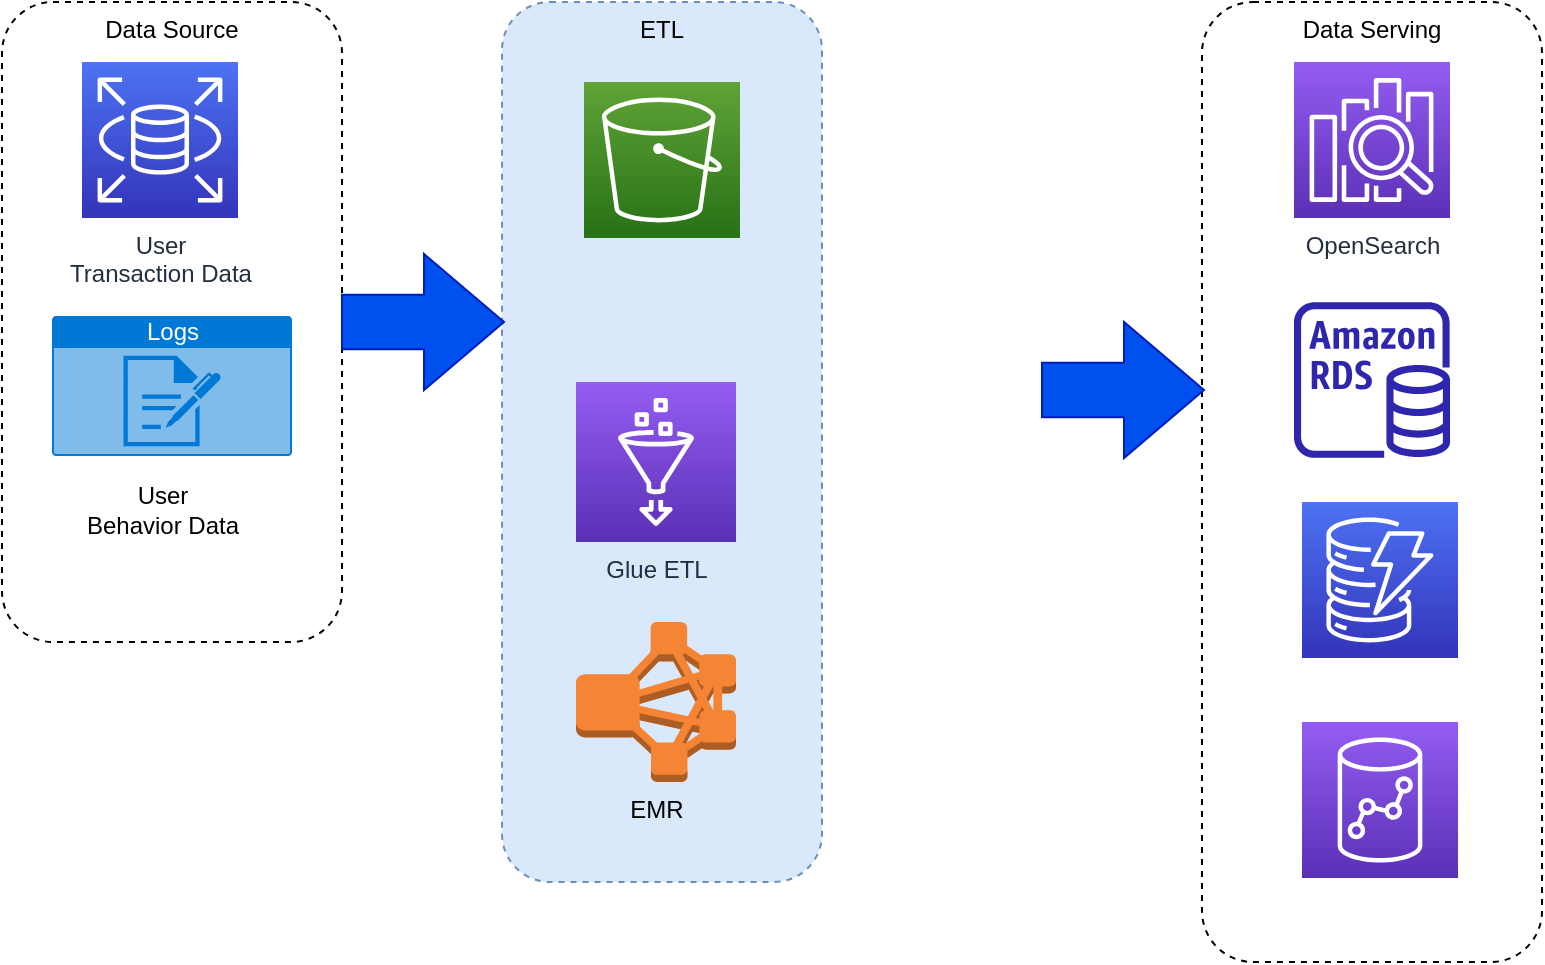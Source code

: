 <mxfile version="18.0.4" type="github">
  <diagram id="h9KlESZkeM_KyA5GVye0" name="Page-1">
    <mxGraphModel dx="1042" dy="564" grid="1" gridSize="10" guides="1" tooltips="1" connect="1" arrows="1" fold="1" page="1" pageScale="1" pageWidth="827" pageHeight="1169" math="0" shadow="0">
      <root>
        <mxCell id="0" />
        <mxCell id="1" parent="0" />
        <mxCell id="1boKg9RYA_tMOTUMseEs-1" value="Data Source" style="rounded=1;whiteSpace=wrap;html=1;dashed=1;verticalAlign=top;" parent="1" vertex="1">
          <mxGeometry x="30" y="60" width="170" height="320" as="geometry" />
        </mxCell>
        <mxCell id="1boKg9RYA_tMOTUMseEs-2" value="ETL" style="rounded=1;whiteSpace=wrap;html=1;dashed=1;verticalAlign=top;fillColor=#dae8fc;strokeColor=#6c8ebf;" parent="1" vertex="1">
          <mxGeometry x="280" y="60" width="160" height="440" as="geometry" />
        </mxCell>
        <mxCell id="1boKg9RYA_tMOTUMseEs-3" value="Data Serving" style="rounded=1;whiteSpace=wrap;html=1;dashed=1;verticalAlign=top;" parent="1" vertex="1">
          <mxGeometry x="630" y="60" width="170" height="480" as="geometry" />
        </mxCell>
        <mxCell id="gOYE-lqTsTMVQ3_55Tvr-1" value="User &lt;br&gt;Transaction Data" style="sketch=0;points=[[0,0,0],[0.25,0,0],[0.5,0,0],[0.75,0,0],[1,0,0],[0,1,0],[0.25,1,0],[0.5,1,0],[0.75,1,0],[1,1,0],[0,0.25,0],[0,0.5,0],[0,0.75,0],[1,0.25,0],[1,0.5,0],[1,0.75,0]];outlineConnect=0;fontColor=#232F3E;gradientColor=#4D72F3;gradientDirection=north;fillColor=#3334B9;strokeColor=#ffffff;dashed=0;verticalLabelPosition=bottom;verticalAlign=top;align=center;html=1;fontSize=12;fontStyle=0;aspect=fixed;shape=mxgraph.aws4.resourceIcon;resIcon=mxgraph.aws4.rds;" parent="1" vertex="1">
          <mxGeometry x="70" y="90" width="78" height="78" as="geometry" />
        </mxCell>
        <mxCell id="gOYE-lqTsTMVQ3_55Tvr-2" value="Logs" style="html=1;strokeColor=none;fillColor=#0079D6;labelPosition=center;verticalLabelPosition=middle;verticalAlign=top;align=center;fontSize=12;outlineConnect=0;spacingTop=-6;fontColor=#FFFFFF;sketch=0;shape=mxgraph.sitemap.log;dashed=1;" parent="1" vertex="1">
          <mxGeometry x="55" y="217" width="120" height="70" as="geometry" />
        </mxCell>
        <mxCell id="gOYE-lqTsTMVQ3_55Tvr-7" value="Glue ETL" style="sketch=0;points=[[0,0,0],[0.25,0,0],[0.5,0,0],[0.75,0,0],[1,0,0],[0,1,0],[0.25,1,0],[0.5,1,0],[0.75,1,0],[1,1,0],[0,0.25,0],[0,0.5,0],[0,0.75,0],[1,0.25,0],[1,0.5,0],[1,0.75,0]];outlineConnect=0;fontColor=#232F3E;gradientColor=#945DF2;gradientDirection=north;fillColor=#5A30B5;strokeColor=#ffffff;dashed=0;verticalLabelPosition=bottom;verticalAlign=top;align=center;html=1;fontSize=12;fontStyle=0;aspect=fixed;shape=mxgraph.aws4.resourceIcon;resIcon=mxgraph.aws4.glue;" parent="1" vertex="1">
          <mxGeometry x="317" y="250" width="80" height="80" as="geometry" />
        </mxCell>
        <mxCell id="gOYE-lqTsTMVQ3_55Tvr-10" value="EMR" style="outlineConnect=0;dashed=0;verticalLabelPosition=bottom;verticalAlign=top;align=center;html=1;shape=mxgraph.aws3.emr_cluster;fillColor=#F58534;gradientColor=none;" parent="1" vertex="1">
          <mxGeometry x="317" y="370" width="80" height="80" as="geometry" />
        </mxCell>
        <mxCell id="gOYE-lqTsTMVQ3_55Tvr-20" value="OpenSearch" style="sketch=0;points=[[0,0,0],[0.25,0,0],[0.5,0,0],[0.75,0,0],[1,0,0],[0,1,0],[0.25,1,0],[0.5,1,0],[0.75,1,0],[1,1,0],[0,0.25,0],[0,0.5,0],[0,0.75,0],[1,0.25,0],[1,0.5,0],[1,0.75,0]];outlineConnect=0;fontColor=#232F3E;gradientColor=#945DF2;gradientDirection=north;fillColor=#5A30B5;strokeColor=#ffffff;dashed=0;verticalLabelPosition=bottom;verticalAlign=top;align=center;html=1;fontSize=12;fontStyle=0;aspect=fixed;shape=mxgraph.aws4.resourceIcon;resIcon=mxgraph.aws4.elasticsearch_service;" parent="1" vertex="1">
          <mxGeometry x="676" y="90" width="78" height="78" as="geometry" />
        </mxCell>
        <mxCell id="gOYE-lqTsTMVQ3_55Tvr-21" value="" style="sketch=0;outlineConnect=0;fontColor=#232F3E;gradientColor=none;fillColor=#2E27AD;strokeColor=none;dashed=0;verticalLabelPosition=bottom;verticalAlign=top;align=center;html=1;fontSize=12;fontStyle=0;aspect=fixed;pointerEvents=1;shape=mxgraph.aws4.rds_instance;" parent="1" vertex="1">
          <mxGeometry x="676" y="210" width="78" height="78" as="geometry" />
        </mxCell>
        <mxCell id="gOYE-lqTsTMVQ3_55Tvr-22" value="" style="sketch=0;points=[[0,0,0],[0.25,0,0],[0.5,0,0],[0.75,0,0],[1,0,0],[0,1,0],[0.25,1,0],[0.5,1,0],[0.75,1,0],[1,1,0],[0,0.25,0],[0,0.5,0],[0,0.75,0],[1,0.25,0],[1,0.5,0],[1,0.75,0]];outlineConnect=0;fontColor=#232F3E;gradientColor=#4D72F3;gradientDirection=north;fillColor=#3334B9;strokeColor=#ffffff;dashed=0;verticalLabelPosition=bottom;verticalAlign=top;align=center;html=1;fontSize=12;fontStyle=0;aspect=fixed;shape=mxgraph.aws4.resourceIcon;resIcon=mxgraph.aws4.dynamodb;" parent="1" vertex="1">
          <mxGeometry x="680" y="310" width="78" height="78" as="geometry" />
        </mxCell>
        <mxCell id="gOYE-lqTsTMVQ3_55Tvr-23" value="" style="sketch=0;points=[[0,0,0],[0.25,0,0],[0.5,0,0],[0.75,0,0],[1,0,0],[0,1,0],[0.25,1,0],[0.5,1,0],[0.75,1,0],[1,1,0],[0,0.25,0],[0,0.5,0],[0,0.75,0],[1,0.25,0],[1,0.5,0],[1,0.75,0]];outlineConnect=0;fontColor=#232F3E;gradientColor=#945DF2;gradientDirection=north;fillColor=#5A30B5;strokeColor=#ffffff;dashed=0;verticalLabelPosition=bottom;verticalAlign=top;align=center;html=1;fontSize=12;fontStyle=0;aspect=fixed;shape=mxgraph.aws4.resourceIcon;resIcon=mxgraph.aws4.redshift;" parent="1" vertex="1">
          <mxGeometry x="680" y="420" width="78" height="78" as="geometry" />
        </mxCell>
        <mxCell id="gOYE-lqTsTMVQ3_55Tvr-24" value="" style="html=1;shadow=0;dashed=0;align=center;verticalAlign=middle;shape=mxgraph.arrows2.arrow;dy=0.6;dx=40;notch=0;fillColor=#0050ef;fontColor=#ffffff;strokeColor=#001DBC;" parent="1" vertex="1">
          <mxGeometry x="200" y="186" width="81" height="68" as="geometry" />
        </mxCell>
        <mxCell id="gOYE-lqTsTMVQ3_55Tvr-25" value="" style="html=1;shadow=0;dashed=0;align=center;verticalAlign=middle;shape=mxgraph.arrows2.arrow;dy=0.6;dx=40;notch=0;fillColor=#0050ef;fontColor=#ffffff;strokeColor=#001DBC;" parent="1" vertex="1">
          <mxGeometry x="550" y="220" width="81" height="68" as="geometry" />
        </mxCell>
        <mxCell id="EnIovy4CqQwhNQJP5zCk-3" value="User &lt;br&gt;Behavior Data" style="text;html=1;strokeColor=none;fillColor=none;align=center;verticalAlign=middle;whiteSpace=wrap;rounded=0;" parent="1" vertex="1">
          <mxGeometry x="70" y="297" width="81" height="33" as="geometry" />
        </mxCell>
        <mxCell id="rSVPgOdjpToEEBaKorgR-1" value="" style="sketch=0;points=[[0,0,0],[0.25,0,0],[0.5,0,0],[0.75,0,0],[1,0,0],[0,1,0],[0.25,1,0],[0.5,1,0],[0.75,1,0],[1,1,0],[0,0.25,0],[0,0.5,0],[0,0.75,0],[1,0.25,0],[1,0.5,0],[1,0.75,0]];outlineConnect=0;fontColor=#232F3E;gradientColor=#60A337;gradientDirection=north;fillColor=#277116;strokeColor=#ffffff;dashed=0;verticalLabelPosition=bottom;verticalAlign=top;align=center;html=1;fontSize=12;fontStyle=0;aspect=fixed;shape=mxgraph.aws4.resourceIcon;resIcon=mxgraph.aws4.s3;" vertex="1" parent="1">
          <mxGeometry x="321" y="100" width="78" height="78" as="geometry" />
        </mxCell>
      </root>
    </mxGraphModel>
  </diagram>
</mxfile>
